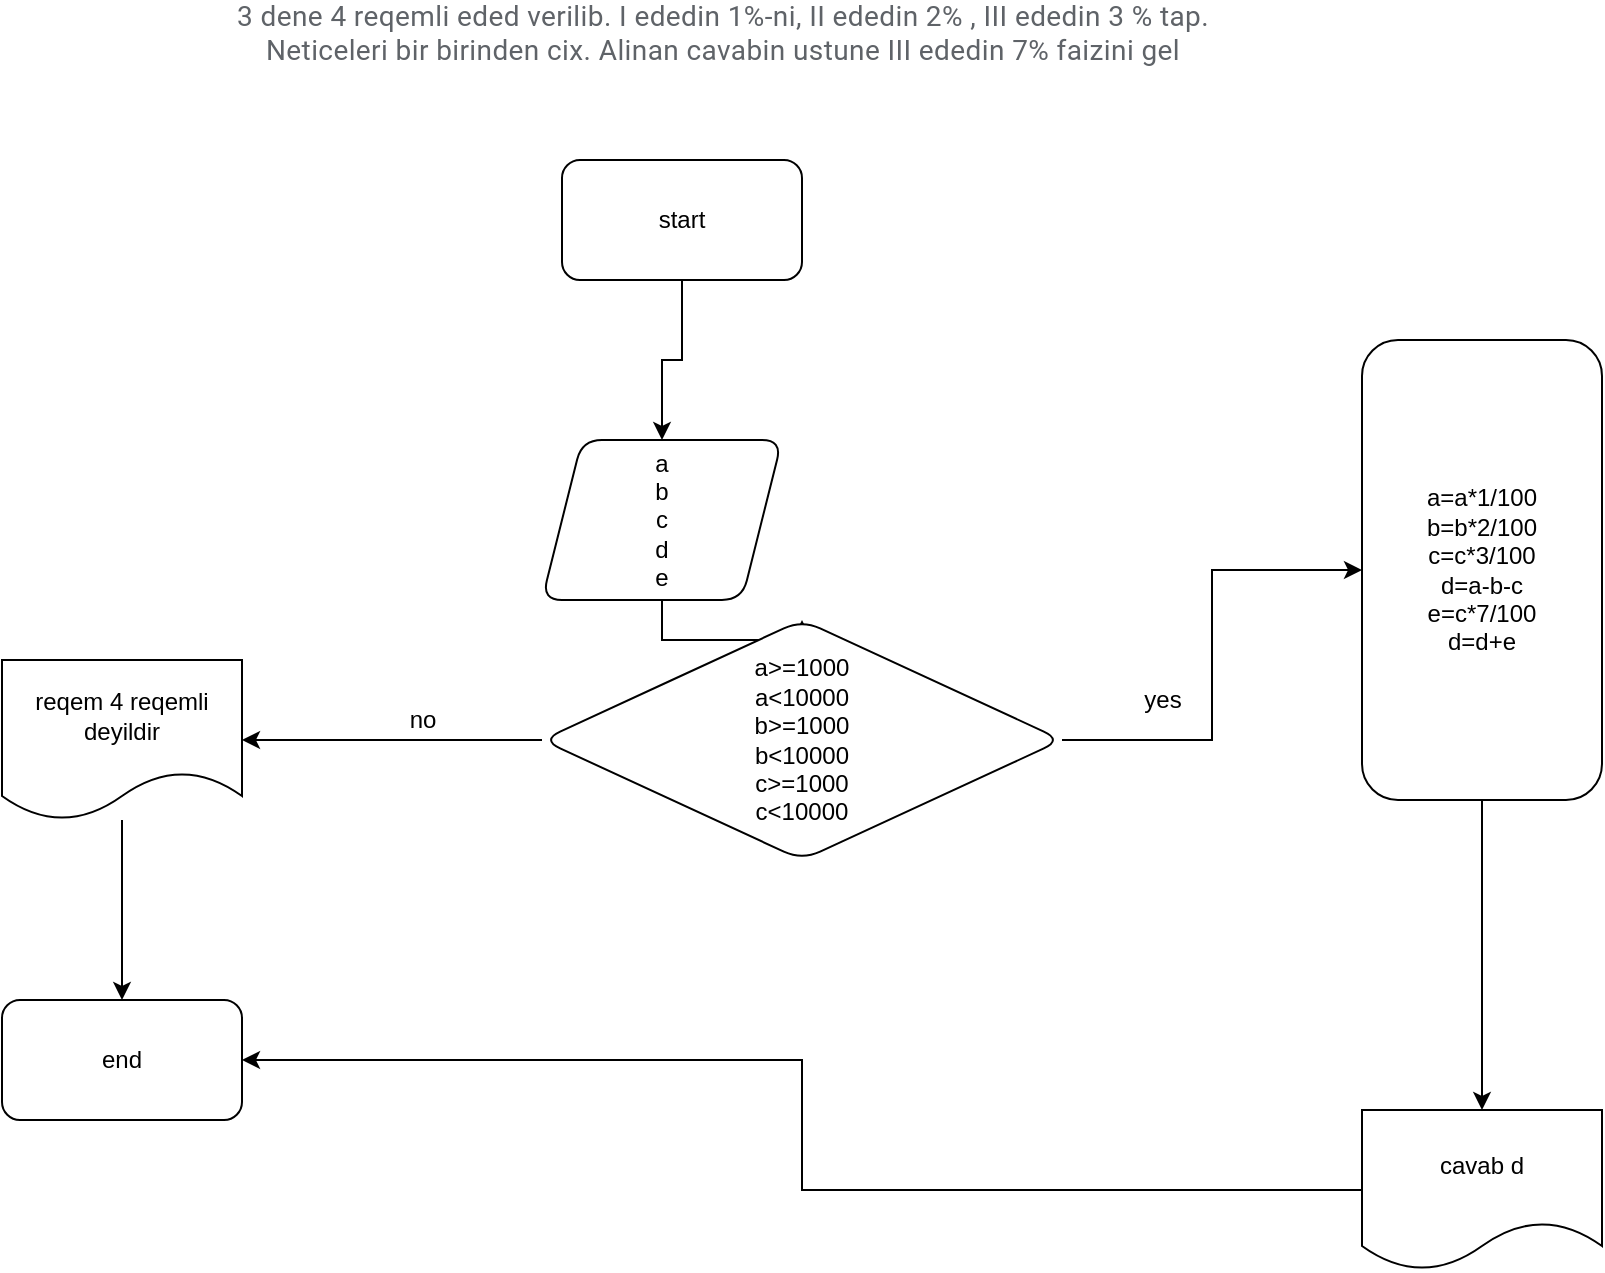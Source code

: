 <mxfile version="16.6.5" type="device"><diagram id="C5RBs43oDa-KdzZeNtuy" name="Page-1"><mxGraphModel dx="2105" dy="617" grid="1" gridSize="10" guides="1" tooltips="1" connect="1" arrows="1" fold="1" page="1" pageScale="1" pageWidth="827" pageHeight="1169" math="0" shadow="0"><root><mxCell id="WIyWlLk6GJQsqaUBKTNV-0"/><mxCell id="WIyWlLk6GJQsqaUBKTNV-1" parent="WIyWlLk6GJQsqaUBKTNV-0"/><mxCell id="D85gjU3oluOkJfTqS3z0-3" value="" style="edgeStyle=orthogonalEdgeStyle;rounded=0;orthogonalLoop=1;jettySize=auto;html=1;" edge="1" parent="WIyWlLk6GJQsqaUBKTNV-1" source="D85gjU3oluOkJfTqS3z0-0" target="D85gjU3oluOkJfTqS3z0-2"><mxGeometry relative="1" as="geometry"/></mxCell><mxCell id="D85gjU3oluOkJfTqS3z0-0" value="start" style="rounded=1;whiteSpace=wrap;html=1;" vertex="1" parent="WIyWlLk6GJQsqaUBKTNV-1"><mxGeometry x="50" y="110" width="120" height="60" as="geometry"/></mxCell><mxCell id="D85gjU3oluOkJfTqS3z0-1" value="&lt;span style=&quot;color: rgb(95 , 99 , 104) ; font-family: &amp;#34;roboto&amp;#34; , &amp;#34;robotodraft&amp;#34; , &amp;#34;helvetica&amp;#34; , &amp;#34;arial&amp;#34; , sans-serif ; font-size: 14px ; letter-spacing: 0.2px ; background-color: rgb(255 , 255 , 255)&quot;&gt;3 dene 4 reqemli eded verilib. I ededin 1%-ni, II ededin 2% , III ededin 3 % tap.&lt;/span&gt;&lt;br style=&quot;color: rgb(95 , 99 , 104) ; font-family: &amp;#34;roboto&amp;#34; , &amp;#34;robotodraft&amp;#34; , &amp;#34;helvetica&amp;#34; , &amp;#34;arial&amp;#34; , sans-serif ; font-size: 14px ; letter-spacing: 0.2px ; background-color: rgb(255 , 255 , 255)&quot;&gt;&lt;span style=&quot;color: rgb(95 , 99 , 104) ; font-family: &amp;#34;roboto&amp;#34; , &amp;#34;robotodraft&amp;#34; , &amp;#34;helvetica&amp;#34; , &amp;#34;arial&amp;#34; , sans-serif ; font-size: 14px ; letter-spacing: 0.2px ; background-color: rgb(255 , 255 , 255)&quot;&gt;Neticeleri bir birinden cix. Alinan cavabin ustune III ededin 7% faizini gel&lt;br&gt;&lt;br&gt;&lt;/span&gt;" style="text;html=1;align=center;verticalAlign=middle;resizable=0;points=[];autosize=1;strokeColor=none;fillColor=none;" vertex="1" parent="WIyWlLk6GJQsqaUBKTNV-1"><mxGeometry x="-130" y="30" width="520" height="50" as="geometry"/></mxCell><mxCell id="D85gjU3oluOkJfTqS3z0-5" value="" style="edgeStyle=orthogonalEdgeStyle;rounded=0;orthogonalLoop=1;jettySize=auto;html=1;" edge="1" parent="WIyWlLk6GJQsqaUBKTNV-1" source="D85gjU3oluOkJfTqS3z0-2" target="D85gjU3oluOkJfTqS3z0-4"><mxGeometry relative="1" as="geometry"/></mxCell><mxCell id="D85gjU3oluOkJfTqS3z0-2" value="a&lt;br&gt;b&lt;br&gt;c&lt;br&gt;d&lt;br&gt;e" style="shape=parallelogram;perimeter=parallelogramPerimeter;whiteSpace=wrap;html=1;fixedSize=1;rounded=1;" vertex="1" parent="WIyWlLk6GJQsqaUBKTNV-1"><mxGeometry x="40" y="250" width="120" height="80" as="geometry"/></mxCell><mxCell id="D85gjU3oluOkJfTqS3z0-10" value="" style="edgeStyle=orthogonalEdgeStyle;rounded=0;orthogonalLoop=1;jettySize=auto;html=1;" edge="1" parent="WIyWlLk6GJQsqaUBKTNV-1" source="D85gjU3oluOkJfTqS3z0-4" target="D85gjU3oluOkJfTqS3z0-9"><mxGeometry relative="1" as="geometry"/></mxCell><mxCell id="D85gjU3oluOkJfTqS3z0-12" value="" style="edgeStyle=orthogonalEdgeStyle;rounded=0;orthogonalLoop=1;jettySize=auto;html=1;" edge="1" parent="WIyWlLk6GJQsqaUBKTNV-1" source="D85gjU3oluOkJfTqS3z0-4" target="D85gjU3oluOkJfTqS3z0-11"><mxGeometry relative="1" as="geometry"/></mxCell><mxCell id="D85gjU3oluOkJfTqS3z0-4" value="a&amp;gt;=1000&lt;br&gt;a&amp;lt;10000&lt;br&gt;b&amp;gt;=1000&lt;br&gt;b&amp;lt;10000&lt;br&gt;c&amp;gt;=1000&lt;br&gt;c&amp;lt;10000" style="rhombus;whiteSpace=wrap;html=1;rounded=1;" vertex="1" parent="WIyWlLk6GJQsqaUBKTNV-1"><mxGeometry x="40" y="340" width="260" height="120" as="geometry"/></mxCell><mxCell id="D85gjU3oluOkJfTqS3z0-18" value="" style="edgeStyle=orthogonalEdgeStyle;rounded=0;orthogonalLoop=1;jettySize=auto;html=1;" edge="1" parent="WIyWlLk6GJQsqaUBKTNV-1" source="D85gjU3oluOkJfTqS3z0-9" target="D85gjU3oluOkJfTqS3z0-17"><mxGeometry relative="1" as="geometry"/></mxCell><mxCell id="D85gjU3oluOkJfTqS3z0-9" value="reqem 4 reqemli deyildir" style="shape=document;whiteSpace=wrap;html=1;boundedLbl=1;rounded=1;" vertex="1" parent="WIyWlLk6GJQsqaUBKTNV-1"><mxGeometry x="-230" y="360" width="120" height="80" as="geometry"/></mxCell><mxCell id="D85gjU3oluOkJfTqS3z0-16" value="" style="edgeStyle=orthogonalEdgeStyle;rounded=0;orthogonalLoop=1;jettySize=auto;html=1;" edge="1" parent="WIyWlLk6GJQsqaUBKTNV-1" source="D85gjU3oluOkJfTqS3z0-11" target="D85gjU3oluOkJfTqS3z0-15"><mxGeometry relative="1" as="geometry"/></mxCell><mxCell id="D85gjU3oluOkJfTqS3z0-11" value="a=a*1/100&lt;br&gt;b=b*2/100&lt;br&gt;c=c*3/100&lt;br&gt;d=a-b-c&lt;br&gt;e=c*7/100&lt;br&gt;d=d+e" style="rounded=1;whiteSpace=wrap;html=1;" vertex="1" parent="WIyWlLk6GJQsqaUBKTNV-1"><mxGeometry x="450" y="200" width="120" height="230" as="geometry"/></mxCell><mxCell id="D85gjU3oluOkJfTqS3z0-13" value="no" style="text;html=1;align=center;verticalAlign=middle;resizable=0;points=[];autosize=1;strokeColor=none;fillColor=none;" vertex="1" parent="WIyWlLk6GJQsqaUBKTNV-1"><mxGeometry x="-35" y="380" width="30" height="20" as="geometry"/></mxCell><mxCell id="D85gjU3oluOkJfTqS3z0-14" value="yes" style="text;html=1;align=center;verticalAlign=middle;resizable=0;points=[];autosize=1;strokeColor=none;fillColor=none;" vertex="1" parent="WIyWlLk6GJQsqaUBKTNV-1"><mxGeometry x="335" y="370" width="30" height="20" as="geometry"/></mxCell><mxCell id="D85gjU3oluOkJfTqS3z0-19" style="edgeStyle=orthogonalEdgeStyle;rounded=0;orthogonalLoop=1;jettySize=auto;html=1;" edge="1" parent="WIyWlLk6GJQsqaUBKTNV-1" source="D85gjU3oluOkJfTqS3z0-15" target="D85gjU3oluOkJfTqS3z0-17"><mxGeometry relative="1" as="geometry"/></mxCell><mxCell id="D85gjU3oluOkJfTqS3z0-15" value="cavab d" style="shape=document;whiteSpace=wrap;html=1;boundedLbl=1;rounded=1;" vertex="1" parent="WIyWlLk6GJQsqaUBKTNV-1"><mxGeometry x="450" y="585" width="120" height="80" as="geometry"/></mxCell><mxCell id="D85gjU3oluOkJfTqS3z0-17" value="end" style="whiteSpace=wrap;html=1;rounded=1;" vertex="1" parent="WIyWlLk6GJQsqaUBKTNV-1"><mxGeometry x="-230" y="530" width="120" height="60" as="geometry"/></mxCell></root></mxGraphModel></diagram></mxfile>